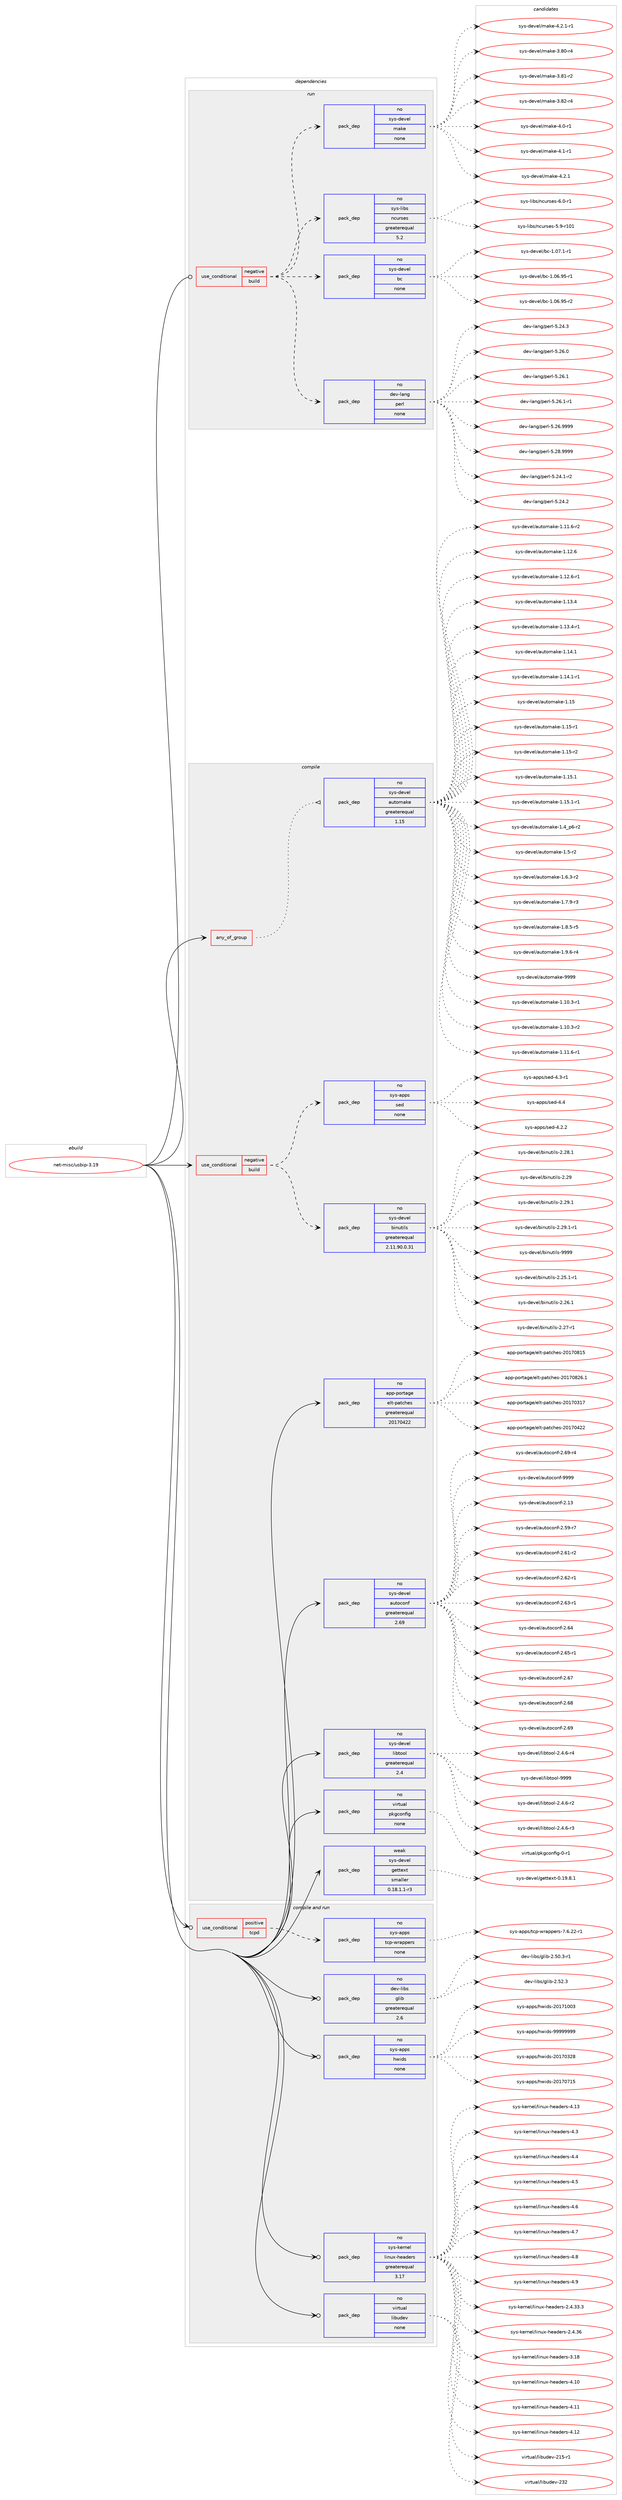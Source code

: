 digraph prolog {

# *************
# Graph options
# *************

newrank=true;
concentrate=true;
compound=true;
graph [rankdir=LR,fontname=Helvetica,fontsize=10,ranksep=1.5];#, ranksep=2.5, nodesep=0.2];
edge  [arrowhead=vee];
node  [fontname=Helvetica,fontsize=10];

# **********
# The ebuild
# **********

subgraph cluster_leftcol {
color=gray;
rank=same;
label=<<i>ebuild</i>>;
id [label="net-misc/usbip-3.19", color=red, width=4, href="../net-misc/usbip-3.19.svg"];
}

# ****************
# The dependencies
# ****************

subgraph cluster_midcol {
color=gray;
label=<<i>dependencies</i>>;
subgraph cluster_compile {
fillcolor="#eeeeee";
style=filled;
label=<<i>compile</i>>;
subgraph any7178 {
dependency431626 [label=<<TABLE BORDER="0" CELLBORDER="1" CELLSPACING="0" CELLPADDING="4"><TR><TD CELLPADDING="10">any_of_group</TD></TR></TABLE>>, shape=none, color=red];subgraph pack317491 {
dependency431627 [label=<<TABLE BORDER="0" CELLBORDER="1" CELLSPACING="0" CELLPADDING="4" WIDTH="220"><TR><TD ROWSPAN="6" CELLPADDING="30">pack_dep</TD></TR><TR><TD WIDTH="110">no</TD></TR><TR><TD>sys-devel</TD></TR><TR><TD>automake</TD></TR><TR><TD>greaterequal</TD></TR><TR><TD>1.15</TD></TR></TABLE>>, shape=none, color=blue];
}
dependency431626:e -> dependency431627:w [weight=20,style="dotted",arrowhead="oinv"];
}
id:e -> dependency431626:w [weight=20,style="solid",arrowhead="vee"];
subgraph cond106726 {
dependency431628 [label=<<TABLE BORDER="0" CELLBORDER="1" CELLSPACING="0" CELLPADDING="4"><TR><TD ROWSPAN="3" CELLPADDING="10">use_conditional</TD></TR><TR><TD>negative</TD></TR><TR><TD>build</TD></TR></TABLE>>, shape=none, color=red];
subgraph pack317492 {
dependency431629 [label=<<TABLE BORDER="0" CELLBORDER="1" CELLSPACING="0" CELLPADDING="4" WIDTH="220"><TR><TD ROWSPAN="6" CELLPADDING="30">pack_dep</TD></TR><TR><TD WIDTH="110">no</TD></TR><TR><TD>sys-apps</TD></TR><TR><TD>sed</TD></TR><TR><TD>none</TD></TR><TR><TD></TD></TR></TABLE>>, shape=none, color=blue];
}
dependency431628:e -> dependency431629:w [weight=20,style="dashed",arrowhead="vee"];
subgraph pack317493 {
dependency431630 [label=<<TABLE BORDER="0" CELLBORDER="1" CELLSPACING="0" CELLPADDING="4" WIDTH="220"><TR><TD ROWSPAN="6" CELLPADDING="30">pack_dep</TD></TR><TR><TD WIDTH="110">no</TD></TR><TR><TD>sys-devel</TD></TR><TR><TD>binutils</TD></TR><TR><TD>greaterequal</TD></TR><TR><TD>2.11.90.0.31</TD></TR></TABLE>>, shape=none, color=blue];
}
dependency431628:e -> dependency431630:w [weight=20,style="dashed",arrowhead="vee"];
}
id:e -> dependency431628:w [weight=20,style="solid",arrowhead="vee"];
subgraph pack317494 {
dependency431631 [label=<<TABLE BORDER="0" CELLBORDER="1" CELLSPACING="0" CELLPADDING="4" WIDTH="220"><TR><TD ROWSPAN="6" CELLPADDING="30">pack_dep</TD></TR><TR><TD WIDTH="110">no</TD></TR><TR><TD>app-portage</TD></TR><TR><TD>elt-patches</TD></TR><TR><TD>greaterequal</TD></TR><TR><TD>20170422</TD></TR></TABLE>>, shape=none, color=blue];
}
id:e -> dependency431631:w [weight=20,style="solid",arrowhead="vee"];
subgraph pack317495 {
dependency431632 [label=<<TABLE BORDER="0" CELLBORDER="1" CELLSPACING="0" CELLPADDING="4" WIDTH="220"><TR><TD ROWSPAN="6" CELLPADDING="30">pack_dep</TD></TR><TR><TD WIDTH="110">no</TD></TR><TR><TD>sys-devel</TD></TR><TR><TD>autoconf</TD></TR><TR><TD>greaterequal</TD></TR><TR><TD>2.69</TD></TR></TABLE>>, shape=none, color=blue];
}
id:e -> dependency431632:w [weight=20,style="solid",arrowhead="vee"];
subgraph pack317496 {
dependency431633 [label=<<TABLE BORDER="0" CELLBORDER="1" CELLSPACING="0" CELLPADDING="4" WIDTH="220"><TR><TD ROWSPAN="6" CELLPADDING="30">pack_dep</TD></TR><TR><TD WIDTH="110">no</TD></TR><TR><TD>sys-devel</TD></TR><TR><TD>libtool</TD></TR><TR><TD>greaterequal</TD></TR><TR><TD>2.4</TD></TR></TABLE>>, shape=none, color=blue];
}
id:e -> dependency431633:w [weight=20,style="solid",arrowhead="vee"];
subgraph pack317497 {
dependency431634 [label=<<TABLE BORDER="0" CELLBORDER="1" CELLSPACING="0" CELLPADDING="4" WIDTH="220"><TR><TD ROWSPAN="6" CELLPADDING="30">pack_dep</TD></TR><TR><TD WIDTH="110">no</TD></TR><TR><TD>virtual</TD></TR><TR><TD>pkgconfig</TD></TR><TR><TD>none</TD></TR><TR><TD></TD></TR></TABLE>>, shape=none, color=blue];
}
id:e -> dependency431634:w [weight=20,style="solid",arrowhead="vee"];
subgraph pack317498 {
dependency431635 [label=<<TABLE BORDER="0" CELLBORDER="1" CELLSPACING="0" CELLPADDING="4" WIDTH="220"><TR><TD ROWSPAN="6" CELLPADDING="30">pack_dep</TD></TR><TR><TD WIDTH="110">weak</TD></TR><TR><TD>sys-devel</TD></TR><TR><TD>gettext</TD></TR><TR><TD>smaller</TD></TR><TR><TD>0.18.1.1-r3</TD></TR></TABLE>>, shape=none, color=blue];
}
id:e -> dependency431635:w [weight=20,style="solid",arrowhead="vee"];
}
subgraph cluster_compileandrun {
fillcolor="#eeeeee";
style=filled;
label=<<i>compile and run</i>>;
subgraph cond106727 {
dependency431636 [label=<<TABLE BORDER="0" CELLBORDER="1" CELLSPACING="0" CELLPADDING="4"><TR><TD ROWSPAN="3" CELLPADDING="10">use_conditional</TD></TR><TR><TD>positive</TD></TR><TR><TD>tcpd</TD></TR></TABLE>>, shape=none, color=red];
subgraph pack317499 {
dependency431637 [label=<<TABLE BORDER="0" CELLBORDER="1" CELLSPACING="0" CELLPADDING="4" WIDTH="220"><TR><TD ROWSPAN="6" CELLPADDING="30">pack_dep</TD></TR><TR><TD WIDTH="110">no</TD></TR><TR><TD>sys-apps</TD></TR><TR><TD>tcp-wrappers</TD></TR><TR><TD>none</TD></TR><TR><TD></TD></TR></TABLE>>, shape=none, color=blue];
}
dependency431636:e -> dependency431637:w [weight=20,style="dashed",arrowhead="vee"];
}
id:e -> dependency431636:w [weight=20,style="solid",arrowhead="odotvee"];
subgraph pack317500 {
dependency431638 [label=<<TABLE BORDER="0" CELLBORDER="1" CELLSPACING="0" CELLPADDING="4" WIDTH="220"><TR><TD ROWSPAN="6" CELLPADDING="30">pack_dep</TD></TR><TR><TD WIDTH="110">no</TD></TR><TR><TD>dev-libs</TD></TR><TR><TD>glib</TD></TR><TR><TD>greaterequal</TD></TR><TR><TD>2.6</TD></TR></TABLE>>, shape=none, color=blue];
}
id:e -> dependency431638:w [weight=20,style="solid",arrowhead="odotvee"];
subgraph pack317501 {
dependency431639 [label=<<TABLE BORDER="0" CELLBORDER="1" CELLSPACING="0" CELLPADDING="4" WIDTH="220"><TR><TD ROWSPAN="6" CELLPADDING="30">pack_dep</TD></TR><TR><TD WIDTH="110">no</TD></TR><TR><TD>sys-apps</TD></TR><TR><TD>hwids</TD></TR><TR><TD>none</TD></TR><TR><TD></TD></TR></TABLE>>, shape=none, color=blue];
}
id:e -> dependency431639:w [weight=20,style="solid",arrowhead="odotvee"];
subgraph pack317502 {
dependency431640 [label=<<TABLE BORDER="0" CELLBORDER="1" CELLSPACING="0" CELLPADDING="4" WIDTH="220"><TR><TD ROWSPAN="6" CELLPADDING="30">pack_dep</TD></TR><TR><TD WIDTH="110">no</TD></TR><TR><TD>sys-kernel</TD></TR><TR><TD>linux-headers</TD></TR><TR><TD>greaterequal</TD></TR><TR><TD>3.17</TD></TR></TABLE>>, shape=none, color=blue];
}
id:e -> dependency431640:w [weight=20,style="solid",arrowhead="odotvee"];
subgraph pack317503 {
dependency431641 [label=<<TABLE BORDER="0" CELLBORDER="1" CELLSPACING="0" CELLPADDING="4" WIDTH="220"><TR><TD ROWSPAN="6" CELLPADDING="30">pack_dep</TD></TR><TR><TD WIDTH="110">no</TD></TR><TR><TD>virtual</TD></TR><TR><TD>libudev</TD></TR><TR><TD>none</TD></TR><TR><TD></TD></TR></TABLE>>, shape=none, color=blue];
}
id:e -> dependency431641:w [weight=20,style="solid",arrowhead="odotvee"];
}
subgraph cluster_run {
fillcolor="#eeeeee";
style=filled;
label=<<i>run</i>>;
subgraph cond106728 {
dependency431642 [label=<<TABLE BORDER="0" CELLBORDER="1" CELLSPACING="0" CELLPADDING="4"><TR><TD ROWSPAN="3" CELLPADDING="10">use_conditional</TD></TR><TR><TD>negative</TD></TR><TR><TD>build</TD></TR></TABLE>>, shape=none, color=red];
subgraph pack317504 {
dependency431643 [label=<<TABLE BORDER="0" CELLBORDER="1" CELLSPACING="0" CELLPADDING="4" WIDTH="220"><TR><TD ROWSPAN="6" CELLPADDING="30">pack_dep</TD></TR><TR><TD WIDTH="110">no</TD></TR><TR><TD>sys-libs</TD></TR><TR><TD>ncurses</TD></TR><TR><TD>greaterequal</TD></TR><TR><TD>5.2</TD></TR></TABLE>>, shape=none, color=blue];
}
dependency431642:e -> dependency431643:w [weight=20,style="dashed",arrowhead="vee"];
subgraph pack317505 {
dependency431644 [label=<<TABLE BORDER="0" CELLBORDER="1" CELLSPACING="0" CELLPADDING="4" WIDTH="220"><TR><TD ROWSPAN="6" CELLPADDING="30">pack_dep</TD></TR><TR><TD WIDTH="110">no</TD></TR><TR><TD>sys-devel</TD></TR><TR><TD>make</TD></TR><TR><TD>none</TD></TR><TR><TD></TD></TR></TABLE>>, shape=none, color=blue];
}
dependency431642:e -> dependency431644:w [weight=20,style="dashed",arrowhead="vee"];
subgraph pack317506 {
dependency431645 [label=<<TABLE BORDER="0" CELLBORDER="1" CELLSPACING="0" CELLPADDING="4" WIDTH="220"><TR><TD ROWSPAN="6" CELLPADDING="30">pack_dep</TD></TR><TR><TD WIDTH="110">no</TD></TR><TR><TD>dev-lang</TD></TR><TR><TD>perl</TD></TR><TR><TD>none</TD></TR><TR><TD></TD></TR></TABLE>>, shape=none, color=blue];
}
dependency431642:e -> dependency431645:w [weight=20,style="dashed",arrowhead="vee"];
subgraph pack317507 {
dependency431646 [label=<<TABLE BORDER="0" CELLBORDER="1" CELLSPACING="0" CELLPADDING="4" WIDTH="220"><TR><TD ROWSPAN="6" CELLPADDING="30">pack_dep</TD></TR><TR><TD WIDTH="110">no</TD></TR><TR><TD>sys-devel</TD></TR><TR><TD>bc</TD></TR><TR><TD>none</TD></TR><TR><TD></TD></TR></TABLE>>, shape=none, color=blue];
}
dependency431642:e -> dependency431646:w [weight=20,style="dashed",arrowhead="vee"];
}
id:e -> dependency431642:w [weight=20,style="solid",arrowhead="odot"];
}
}

# **************
# The candidates
# **************

subgraph cluster_choices {
rank=same;
color=gray;
label=<<i>candidates</i>>;

subgraph choice317491 {
color=black;
nodesep=1;
choice11512111545100101118101108479711711611110997107101454946494846514511449 [label="sys-devel/automake-1.10.3-r1", color=red, width=4,href="../sys-devel/automake-1.10.3-r1.svg"];
choice11512111545100101118101108479711711611110997107101454946494846514511450 [label="sys-devel/automake-1.10.3-r2", color=red, width=4,href="../sys-devel/automake-1.10.3-r2.svg"];
choice11512111545100101118101108479711711611110997107101454946494946544511449 [label="sys-devel/automake-1.11.6-r1", color=red, width=4,href="../sys-devel/automake-1.11.6-r1.svg"];
choice11512111545100101118101108479711711611110997107101454946494946544511450 [label="sys-devel/automake-1.11.6-r2", color=red, width=4,href="../sys-devel/automake-1.11.6-r2.svg"];
choice1151211154510010111810110847971171161111099710710145494649504654 [label="sys-devel/automake-1.12.6", color=red, width=4,href="../sys-devel/automake-1.12.6.svg"];
choice11512111545100101118101108479711711611110997107101454946495046544511449 [label="sys-devel/automake-1.12.6-r1", color=red, width=4,href="../sys-devel/automake-1.12.6-r1.svg"];
choice1151211154510010111810110847971171161111099710710145494649514652 [label="sys-devel/automake-1.13.4", color=red, width=4,href="../sys-devel/automake-1.13.4.svg"];
choice11512111545100101118101108479711711611110997107101454946495146524511449 [label="sys-devel/automake-1.13.4-r1", color=red, width=4,href="../sys-devel/automake-1.13.4-r1.svg"];
choice1151211154510010111810110847971171161111099710710145494649524649 [label="sys-devel/automake-1.14.1", color=red, width=4,href="../sys-devel/automake-1.14.1.svg"];
choice11512111545100101118101108479711711611110997107101454946495246494511449 [label="sys-devel/automake-1.14.1-r1", color=red, width=4,href="../sys-devel/automake-1.14.1-r1.svg"];
choice115121115451001011181011084797117116111109971071014549464953 [label="sys-devel/automake-1.15", color=red, width=4,href="../sys-devel/automake-1.15.svg"];
choice1151211154510010111810110847971171161111099710710145494649534511449 [label="sys-devel/automake-1.15-r1", color=red, width=4,href="../sys-devel/automake-1.15-r1.svg"];
choice1151211154510010111810110847971171161111099710710145494649534511450 [label="sys-devel/automake-1.15-r2", color=red, width=4,href="../sys-devel/automake-1.15-r2.svg"];
choice1151211154510010111810110847971171161111099710710145494649534649 [label="sys-devel/automake-1.15.1", color=red, width=4,href="../sys-devel/automake-1.15.1.svg"];
choice11512111545100101118101108479711711611110997107101454946495346494511449 [label="sys-devel/automake-1.15.1-r1", color=red, width=4,href="../sys-devel/automake-1.15.1-r1.svg"];
choice115121115451001011181011084797117116111109971071014549465295112544511450 [label="sys-devel/automake-1.4_p6-r2", color=red, width=4,href="../sys-devel/automake-1.4_p6-r2.svg"];
choice11512111545100101118101108479711711611110997107101454946534511450 [label="sys-devel/automake-1.5-r2", color=red, width=4,href="../sys-devel/automake-1.5-r2.svg"];
choice115121115451001011181011084797117116111109971071014549465446514511450 [label="sys-devel/automake-1.6.3-r2", color=red, width=4,href="../sys-devel/automake-1.6.3-r2.svg"];
choice115121115451001011181011084797117116111109971071014549465546574511451 [label="sys-devel/automake-1.7.9-r3", color=red, width=4,href="../sys-devel/automake-1.7.9-r3.svg"];
choice115121115451001011181011084797117116111109971071014549465646534511453 [label="sys-devel/automake-1.8.5-r5", color=red, width=4,href="../sys-devel/automake-1.8.5-r5.svg"];
choice115121115451001011181011084797117116111109971071014549465746544511452 [label="sys-devel/automake-1.9.6-r4", color=red, width=4,href="../sys-devel/automake-1.9.6-r4.svg"];
choice115121115451001011181011084797117116111109971071014557575757 [label="sys-devel/automake-9999", color=red, width=4,href="../sys-devel/automake-9999.svg"];
dependency431627:e -> choice11512111545100101118101108479711711611110997107101454946494846514511449:w [style=dotted,weight="100"];
dependency431627:e -> choice11512111545100101118101108479711711611110997107101454946494846514511450:w [style=dotted,weight="100"];
dependency431627:e -> choice11512111545100101118101108479711711611110997107101454946494946544511449:w [style=dotted,weight="100"];
dependency431627:e -> choice11512111545100101118101108479711711611110997107101454946494946544511450:w [style=dotted,weight="100"];
dependency431627:e -> choice1151211154510010111810110847971171161111099710710145494649504654:w [style=dotted,weight="100"];
dependency431627:e -> choice11512111545100101118101108479711711611110997107101454946495046544511449:w [style=dotted,weight="100"];
dependency431627:e -> choice1151211154510010111810110847971171161111099710710145494649514652:w [style=dotted,weight="100"];
dependency431627:e -> choice11512111545100101118101108479711711611110997107101454946495146524511449:w [style=dotted,weight="100"];
dependency431627:e -> choice1151211154510010111810110847971171161111099710710145494649524649:w [style=dotted,weight="100"];
dependency431627:e -> choice11512111545100101118101108479711711611110997107101454946495246494511449:w [style=dotted,weight="100"];
dependency431627:e -> choice115121115451001011181011084797117116111109971071014549464953:w [style=dotted,weight="100"];
dependency431627:e -> choice1151211154510010111810110847971171161111099710710145494649534511449:w [style=dotted,weight="100"];
dependency431627:e -> choice1151211154510010111810110847971171161111099710710145494649534511450:w [style=dotted,weight="100"];
dependency431627:e -> choice1151211154510010111810110847971171161111099710710145494649534649:w [style=dotted,weight="100"];
dependency431627:e -> choice11512111545100101118101108479711711611110997107101454946495346494511449:w [style=dotted,weight="100"];
dependency431627:e -> choice115121115451001011181011084797117116111109971071014549465295112544511450:w [style=dotted,weight="100"];
dependency431627:e -> choice11512111545100101118101108479711711611110997107101454946534511450:w [style=dotted,weight="100"];
dependency431627:e -> choice115121115451001011181011084797117116111109971071014549465446514511450:w [style=dotted,weight="100"];
dependency431627:e -> choice115121115451001011181011084797117116111109971071014549465546574511451:w [style=dotted,weight="100"];
dependency431627:e -> choice115121115451001011181011084797117116111109971071014549465646534511453:w [style=dotted,weight="100"];
dependency431627:e -> choice115121115451001011181011084797117116111109971071014549465746544511452:w [style=dotted,weight="100"];
dependency431627:e -> choice115121115451001011181011084797117116111109971071014557575757:w [style=dotted,weight="100"];
}
subgraph choice317492 {
color=black;
nodesep=1;
choice115121115459711211211547115101100455246504650 [label="sys-apps/sed-4.2.2", color=red, width=4,href="../sys-apps/sed-4.2.2.svg"];
choice115121115459711211211547115101100455246514511449 [label="sys-apps/sed-4.3-r1", color=red, width=4,href="../sys-apps/sed-4.3-r1.svg"];
choice11512111545971121121154711510110045524652 [label="sys-apps/sed-4.4", color=red, width=4,href="../sys-apps/sed-4.4.svg"];
dependency431629:e -> choice115121115459711211211547115101100455246504650:w [style=dotted,weight="100"];
dependency431629:e -> choice115121115459711211211547115101100455246514511449:w [style=dotted,weight="100"];
dependency431629:e -> choice11512111545971121121154711510110045524652:w [style=dotted,weight="100"];
}
subgraph choice317493 {
color=black;
nodesep=1;
choice115121115451001011181011084798105110117116105108115455046505346494511449 [label="sys-devel/binutils-2.25.1-r1", color=red, width=4,href="../sys-devel/binutils-2.25.1-r1.svg"];
choice11512111545100101118101108479810511011711610510811545504650544649 [label="sys-devel/binutils-2.26.1", color=red, width=4,href="../sys-devel/binutils-2.26.1.svg"];
choice11512111545100101118101108479810511011711610510811545504650554511449 [label="sys-devel/binutils-2.27-r1", color=red, width=4,href="../sys-devel/binutils-2.27-r1.svg"];
choice11512111545100101118101108479810511011711610510811545504650564649 [label="sys-devel/binutils-2.28.1", color=red, width=4,href="../sys-devel/binutils-2.28.1.svg"];
choice1151211154510010111810110847981051101171161051081154550465057 [label="sys-devel/binutils-2.29", color=red, width=4,href="../sys-devel/binutils-2.29.svg"];
choice11512111545100101118101108479810511011711610510811545504650574649 [label="sys-devel/binutils-2.29.1", color=red, width=4,href="../sys-devel/binutils-2.29.1.svg"];
choice115121115451001011181011084798105110117116105108115455046505746494511449 [label="sys-devel/binutils-2.29.1-r1", color=red, width=4,href="../sys-devel/binutils-2.29.1-r1.svg"];
choice1151211154510010111810110847981051101171161051081154557575757 [label="sys-devel/binutils-9999", color=red, width=4,href="../sys-devel/binutils-9999.svg"];
dependency431630:e -> choice115121115451001011181011084798105110117116105108115455046505346494511449:w [style=dotted,weight="100"];
dependency431630:e -> choice11512111545100101118101108479810511011711610510811545504650544649:w [style=dotted,weight="100"];
dependency431630:e -> choice11512111545100101118101108479810511011711610510811545504650554511449:w [style=dotted,weight="100"];
dependency431630:e -> choice11512111545100101118101108479810511011711610510811545504650564649:w [style=dotted,weight="100"];
dependency431630:e -> choice1151211154510010111810110847981051101171161051081154550465057:w [style=dotted,weight="100"];
dependency431630:e -> choice11512111545100101118101108479810511011711610510811545504650574649:w [style=dotted,weight="100"];
dependency431630:e -> choice115121115451001011181011084798105110117116105108115455046505746494511449:w [style=dotted,weight="100"];
dependency431630:e -> choice1151211154510010111810110847981051101171161051081154557575757:w [style=dotted,weight="100"];
}
subgraph choice317494 {
color=black;
nodesep=1;
choice97112112451121111141169710310147101108116451129711699104101115455048495548514955 [label="app-portage/elt-patches-20170317", color=red, width=4,href="../app-portage/elt-patches-20170317.svg"];
choice97112112451121111141169710310147101108116451129711699104101115455048495548525050 [label="app-portage/elt-patches-20170422", color=red, width=4,href="../app-portage/elt-patches-20170422.svg"];
choice97112112451121111141169710310147101108116451129711699104101115455048495548564953 [label="app-portage/elt-patches-20170815", color=red, width=4,href="../app-portage/elt-patches-20170815.svg"];
choice971121124511211111411697103101471011081164511297116991041011154550484955485650544649 [label="app-portage/elt-patches-20170826.1", color=red, width=4,href="../app-portage/elt-patches-20170826.1.svg"];
dependency431631:e -> choice97112112451121111141169710310147101108116451129711699104101115455048495548514955:w [style=dotted,weight="100"];
dependency431631:e -> choice97112112451121111141169710310147101108116451129711699104101115455048495548525050:w [style=dotted,weight="100"];
dependency431631:e -> choice97112112451121111141169710310147101108116451129711699104101115455048495548564953:w [style=dotted,weight="100"];
dependency431631:e -> choice971121124511211111411697103101471011081164511297116991041011154550484955485650544649:w [style=dotted,weight="100"];
}
subgraph choice317495 {
color=black;
nodesep=1;
choice115121115451001011181011084797117116111991111101024550464951 [label="sys-devel/autoconf-2.13", color=red, width=4,href="../sys-devel/autoconf-2.13.svg"];
choice1151211154510010111810110847971171161119911111010245504653574511455 [label="sys-devel/autoconf-2.59-r7", color=red, width=4,href="../sys-devel/autoconf-2.59-r7.svg"];
choice1151211154510010111810110847971171161119911111010245504654494511450 [label="sys-devel/autoconf-2.61-r2", color=red, width=4,href="../sys-devel/autoconf-2.61-r2.svg"];
choice1151211154510010111810110847971171161119911111010245504654504511449 [label="sys-devel/autoconf-2.62-r1", color=red, width=4,href="../sys-devel/autoconf-2.62-r1.svg"];
choice1151211154510010111810110847971171161119911111010245504654514511449 [label="sys-devel/autoconf-2.63-r1", color=red, width=4,href="../sys-devel/autoconf-2.63-r1.svg"];
choice115121115451001011181011084797117116111991111101024550465452 [label="sys-devel/autoconf-2.64", color=red, width=4,href="../sys-devel/autoconf-2.64.svg"];
choice1151211154510010111810110847971171161119911111010245504654534511449 [label="sys-devel/autoconf-2.65-r1", color=red, width=4,href="../sys-devel/autoconf-2.65-r1.svg"];
choice115121115451001011181011084797117116111991111101024550465455 [label="sys-devel/autoconf-2.67", color=red, width=4,href="../sys-devel/autoconf-2.67.svg"];
choice115121115451001011181011084797117116111991111101024550465456 [label="sys-devel/autoconf-2.68", color=red, width=4,href="../sys-devel/autoconf-2.68.svg"];
choice115121115451001011181011084797117116111991111101024550465457 [label="sys-devel/autoconf-2.69", color=red, width=4,href="../sys-devel/autoconf-2.69.svg"];
choice1151211154510010111810110847971171161119911111010245504654574511452 [label="sys-devel/autoconf-2.69-r4", color=red, width=4,href="../sys-devel/autoconf-2.69-r4.svg"];
choice115121115451001011181011084797117116111991111101024557575757 [label="sys-devel/autoconf-9999", color=red, width=4,href="../sys-devel/autoconf-9999.svg"];
dependency431632:e -> choice115121115451001011181011084797117116111991111101024550464951:w [style=dotted,weight="100"];
dependency431632:e -> choice1151211154510010111810110847971171161119911111010245504653574511455:w [style=dotted,weight="100"];
dependency431632:e -> choice1151211154510010111810110847971171161119911111010245504654494511450:w [style=dotted,weight="100"];
dependency431632:e -> choice1151211154510010111810110847971171161119911111010245504654504511449:w [style=dotted,weight="100"];
dependency431632:e -> choice1151211154510010111810110847971171161119911111010245504654514511449:w [style=dotted,weight="100"];
dependency431632:e -> choice115121115451001011181011084797117116111991111101024550465452:w [style=dotted,weight="100"];
dependency431632:e -> choice1151211154510010111810110847971171161119911111010245504654534511449:w [style=dotted,weight="100"];
dependency431632:e -> choice115121115451001011181011084797117116111991111101024550465455:w [style=dotted,weight="100"];
dependency431632:e -> choice115121115451001011181011084797117116111991111101024550465456:w [style=dotted,weight="100"];
dependency431632:e -> choice115121115451001011181011084797117116111991111101024550465457:w [style=dotted,weight="100"];
dependency431632:e -> choice1151211154510010111810110847971171161119911111010245504654574511452:w [style=dotted,weight="100"];
dependency431632:e -> choice115121115451001011181011084797117116111991111101024557575757:w [style=dotted,weight="100"];
}
subgraph choice317496 {
color=black;
nodesep=1;
choice1151211154510010111810110847108105981161111111084550465246544511450 [label="sys-devel/libtool-2.4.6-r2", color=red, width=4,href="../sys-devel/libtool-2.4.6-r2.svg"];
choice1151211154510010111810110847108105981161111111084550465246544511451 [label="sys-devel/libtool-2.4.6-r3", color=red, width=4,href="../sys-devel/libtool-2.4.6-r3.svg"];
choice1151211154510010111810110847108105981161111111084550465246544511452 [label="sys-devel/libtool-2.4.6-r4", color=red, width=4,href="../sys-devel/libtool-2.4.6-r4.svg"];
choice1151211154510010111810110847108105981161111111084557575757 [label="sys-devel/libtool-9999", color=red, width=4,href="../sys-devel/libtool-9999.svg"];
dependency431633:e -> choice1151211154510010111810110847108105981161111111084550465246544511450:w [style=dotted,weight="100"];
dependency431633:e -> choice1151211154510010111810110847108105981161111111084550465246544511451:w [style=dotted,weight="100"];
dependency431633:e -> choice1151211154510010111810110847108105981161111111084550465246544511452:w [style=dotted,weight="100"];
dependency431633:e -> choice1151211154510010111810110847108105981161111111084557575757:w [style=dotted,weight="100"];
}
subgraph choice317497 {
color=black;
nodesep=1;
choice11810511411611797108471121071039911111010210510345484511449 [label="virtual/pkgconfig-0-r1", color=red, width=4,href="../virtual/pkgconfig-0-r1.svg"];
dependency431634:e -> choice11810511411611797108471121071039911111010210510345484511449:w [style=dotted,weight="100"];
}
subgraph choice317498 {
color=black;
nodesep=1;
choice1151211154510010111810110847103101116116101120116454846495746564649 [label="sys-devel/gettext-0.19.8.1", color=red, width=4,href="../sys-devel/gettext-0.19.8.1.svg"];
dependency431635:e -> choice1151211154510010111810110847103101116116101120116454846495746564649:w [style=dotted,weight="100"];
}
subgraph choice317499 {
color=black;
nodesep=1;
choice115121115459711211211547116991124511911497112112101114115455546544650504511449 [label="sys-apps/tcp-wrappers-7.6.22-r1", color=red, width=4,href="../sys-apps/tcp-wrappers-7.6.22-r1.svg"];
dependency431637:e -> choice115121115459711211211547116991124511911497112112101114115455546544650504511449:w [style=dotted,weight="100"];
}
subgraph choice317500 {
color=black;
nodesep=1;
choice10010111845108105981154710310810598455046534846514511449 [label="dev-libs/glib-2.50.3-r1", color=red, width=4,href="../dev-libs/glib-2.50.3-r1.svg"];
choice1001011184510810598115471031081059845504653504651 [label="dev-libs/glib-2.52.3", color=red, width=4,href="../dev-libs/glib-2.52.3.svg"];
dependency431638:e -> choice10010111845108105981154710310810598455046534846514511449:w [style=dotted,weight="100"];
dependency431638:e -> choice1001011184510810598115471031081059845504653504651:w [style=dotted,weight="100"];
}
subgraph choice317501 {
color=black;
nodesep=1;
choice115121115459711211211547104119105100115455048495548515056 [label="sys-apps/hwids-20170328", color=red, width=4,href="../sys-apps/hwids-20170328.svg"];
choice115121115459711211211547104119105100115455048495548554953 [label="sys-apps/hwids-20170715", color=red, width=4,href="../sys-apps/hwids-20170715.svg"];
choice115121115459711211211547104119105100115455048495549484851 [label="sys-apps/hwids-20171003", color=red, width=4,href="../sys-apps/hwids-20171003.svg"];
choice115121115459711211211547104119105100115455757575757575757 [label="sys-apps/hwids-99999999", color=red, width=4,href="../sys-apps/hwids-99999999.svg"];
dependency431639:e -> choice115121115459711211211547104119105100115455048495548515056:w [style=dotted,weight="100"];
dependency431639:e -> choice115121115459711211211547104119105100115455048495548554953:w [style=dotted,weight="100"];
dependency431639:e -> choice115121115459711211211547104119105100115455048495549484851:w [style=dotted,weight="100"];
dependency431639:e -> choice115121115459711211211547104119105100115455757575757575757:w [style=dotted,weight="100"];
}
subgraph choice317502 {
color=black;
nodesep=1;
choice11512111545107101114110101108471081051101171204510410197100101114115455046524651514651 [label="sys-kernel/linux-headers-2.4.33.3", color=red, width=4,href="../sys-kernel/linux-headers-2.4.33.3.svg"];
choice1151211154510710111411010110847108105110117120451041019710010111411545504652465154 [label="sys-kernel/linux-headers-2.4.36", color=red, width=4,href="../sys-kernel/linux-headers-2.4.36.svg"];
choice115121115451071011141101011084710810511011712045104101971001011141154551464956 [label="sys-kernel/linux-headers-3.18", color=red, width=4,href="../sys-kernel/linux-headers-3.18.svg"];
choice115121115451071011141101011084710810511011712045104101971001011141154552464948 [label="sys-kernel/linux-headers-4.10", color=red, width=4,href="../sys-kernel/linux-headers-4.10.svg"];
choice115121115451071011141101011084710810511011712045104101971001011141154552464949 [label="sys-kernel/linux-headers-4.11", color=red, width=4,href="../sys-kernel/linux-headers-4.11.svg"];
choice115121115451071011141101011084710810511011712045104101971001011141154552464950 [label="sys-kernel/linux-headers-4.12", color=red, width=4,href="../sys-kernel/linux-headers-4.12.svg"];
choice115121115451071011141101011084710810511011712045104101971001011141154552464951 [label="sys-kernel/linux-headers-4.13", color=red, width=4,href="../sys-kernel/linux-headers-4.13.svg"];
choice1151211154510710111411010110847108105110117120451041019710010111411545524651 [label="sys-kernel/linux-headers-4.3", color=red, width=4,href="../sys-kernel/linux-headers-4.3.svg"];
choice1151211154510710111411010110847108105110117120451041019710010111411545524652 [label="sys-kernel/linux-headers-4.4", color=red, width=4,href="../sys-kernel/linux-headers-4.4.svg"];
choice1151211154510710111411010110847108105110117120451041019710010111411545524653 [label="sys-kernel/linux-headers-4.5", color=red, width=4,href="../sys-kernel/linux-headers-4.5.svg"];
choice1151211154510710111411010110847108105110117120451041019710010111411545524654 [label="sys-kernel/linux-headers-4.6", color=red, width=4,href="../sys-kernel/linux-headers-4.6.svg"];
choice1151211154510710111411010110847108105110117120451041019710010111411545524655 [label="sys-kernel/linux-headers-4.7", color=red, width=4,href="../sys-kernel/linux-headers-4.7.svg"];
choice1151211154510710111411010110847108105110117120451041019710010111411545524656 [label="sys-kernel/linux-headers-4.8", color=red, width=4,href="../sys-kernel/linux-headers-4.8.svg"];
choice1151211154510710111411010110847108105110117120451041019710010111411545524657 [label="sys-kernel/linux-headers-4.9", color=red, width=4,href="../sys-kernel/linux-headers-4.9.svg"];
dependency431640:e -> choice11512111545107101114110101108471081051101171204510410197100101114115455046524651514651:w [style=dotted,weight="100"];
dependency431640:e -> choice1151211154510710111411010110847108105110117120451041019710010111411545504652465154:w [style=dotted,weight="100"];
dependency431640:e -> choice115121115451071011141101011084710810511011712045104101971001011141154551464956:w [style=dotted,weight="100"];
dependency431640:e -> choice115121115451071011141101011084710810511011712045104101971001011141154552464948:w [style=dotted,weight="100"];
dependency431640:e -> choice115121115451071011141101011084710810511011712045104101971001011141154552464949:w [style=dotted,weight="100"];
dependency431640:e -> choice115121115451071011141101011084710810511011712045104101971001011141154552464950:w [style=dotted,weight="100"];
dependency431640:e -> choice115121115451071011141101011084710810511011712045104101971001011141154552464951:w [style=dotted,weight="100"];
dependency431640:e -> choice1151211154510710111411010110847108105110117120451041019710010111411545524651:w [style=dotted,weight="100"];
dependency431640:e -> choice1151211154510710111411010110847108105110117120451041019710010111411545524652:w [style=dotted,weight="100"];
dependency431640:e -> choice1151211154510710111411010110847108105110117120451041019710010111411545524653:w [style=dotted,weight="100"];
dependency431640:e -> choice1151211154510710111411010110847108105110117120451041019710010111411545524654:w [style=dotted,weight="100"];
dependency431640:e -> choice1151211154510710111411010110847108105110117120451041019710010111411545524655:w [style=dotted,weight="100"];
dependency431640:e -> choice1151211154510710111411010110847108105110117120451041019710010111411545524656:w [style=dotted,weight="100"];
dependency431640:e -> choice1151211154510710111411010110847108105110117120451041019710010111411545524657:w [style=dotted,weight="100"];
}
subgraph choice317503 {
color=black;
nodesep=1;
choice118105114116117971084710810598117100101118455049534511449 [label="virtual/libudev-215-r1", color=red, width=4,href="../virtual/libudev-215-r1.svg"];
choice11810511411611797108471081059811710010111845505150 [label="virtual/libudev-232", color=red, width=4,href="../virtual/libudev-232.svg"];
dependency431641:e -> choice118105114116117971084710810598117100101118455049534511449:w [style=dotted,weight="100"];
dependency431641:e -> choice11810511411611797108471081059811710010111845505150:w [style=dotted,weight="100"];
}
subgraph choice317504 {
color=black;
nodesep=1;
choice115121115451081059811547110991171141151011154553465745114494849 [label="sys-libs/ncurses-5.9-r101", color=red, width=4,href="../sys-libs/ncurses-5.9-r101.svg"];
choice11512111545108105981154711099117114115101115455446484511449 [label="sys-libs/ncurses-6.0-r1", color=red, width=4,href="../sys-libs/ncurses-6.0-r1.svg"];
dependency431643:e -> choice115121115451081059811547110991171141151011154553465745114494849:w [style=dotted,weight="100"];
dependency431643:e -> choice11512111545108105981154711099117114115101115455446484511449:w [style=dotted,weight="100"];
}
subgraph choice317505 {
color=black;
nodesep=1;
choice11512111545100101118101108471099710710145514656484511452 [label="sys-devel/make-3.80-r4", color=red, width=4,href="../sys-devel/make-3.80-r4.svg"];
choice11512111545100101118101108471099710710145514656494511450 [label="sys-devel/make-3.81-r2", color=red, width=4,href="../sys-devel/make-3.81-r2.svg"];
choice11512111545100101118101108471099710710145514656504511452 [label="sys-devel/make-3.82-r4", color=red, width=4,href="../sys-devel/make-3.82-r4.svg"];
choice115121115451001011181011084710997107101455246484511449 [label="sys-devel/make-4.0-r1", color=red, width=4,href="../sys-devel/make-4.0-r1.svg"];
choice115121115451001011181011084710997107101455246494511449 [label="sys-devel/make-4.1-r1", color=red, width=4,href="../sys-devel/make-4.1-r1.svg"];
choice115121115451001011181011084710997107101455246504649 [label="sys-devel/make-4.2.1", color=red, width=4,href="../sys-devel/make-4.2.1.svg"];
choice1151211154510010111810110847109971071014552465046494511449 [label="sys-devel/make-4.2.1-r1", color=red, width=4,href="../sys-devel/make-4.2.1-r1.svg"];
dependency431644:e -> choice11512111545100101118101108471099710710145514656484511452:w [style=dotted,weight="100"];
dependency431644:e -> choice11512111545100101118101108471099710710145514656494511450:w [style=dotted,weight="100"];
dependency431644:e -> choice11512111545100101118101108471099710710145514656504511452:w [style=dotted,weight="100"];
dependency431644:e -> choice115121115451001011181011084710997107101455246484511449:w [style=dotted,weight="100"];
dependency431644:e -> choice115121115451001011181011084710997107101455246494511449:w [style=dotted,weight="100"];
dependency431644:e -> choice115121115451001011181011084710997107101455246504649:w [style=dotted,weight="100"];
dependency431644:e -> choice1151211154510010111810110847109971071014552465046494511449:w [style=dotted,weight="100"];
}
subgraph choice317506 {
color=black;
nodesep=1;
choice100101118451089711010347112101114108455346505246494511450 [label="dev-lang/perl-5.24.1-r2", color=red, width=4,href="../dev-lang/perl-5.24.1-r2.svg"];
choice10010111845108971101034711210111410845534650524650 [label="dev-lang/perl-5.24.2", color=red, width=4,href="../dev-lang/perl-5.24.2.svg"];
choice10010111845108971101034711210111410845534650524651 [label="dev-lang/perl-5.24.3", color=red, width=4,href="../dev-lang/perl-5.24.3.svg"];
choice10010111845108971101034711210111410845534650544648 [label="dev-lang/perl-5.26.0", color=red, width=4,href="../dev-lang/perl-5.26.0.svg"];
choice10010111845108971101034711210111410845534650544649 [label="dev-lang/perl-5.26.1", color=red, width=4,href="../dev-lang/perl-5.26.1.svg"];
choice100101118451089711010347112101114108455346505446494511449 [label="dev-lang/perl-5.26.1-r1", color=red, width=4,href="../dev-lang/perl-5.26.1-r1.svg"];
choice10010111845108971101034711210111410845534650544657575757 [label="dev-lang/perl-5.26.9999", color=red, width=4,href="../dev-lang/perl-5.26.9999.svg"];
choice10010111845108971101034711210111410845534650564657575757 [label="dev-lang/perl-5.28.9999", color=red, width=4,href="../dev-lang/perl-5.28.9999.svg"];
dependency431645:e -> choice100101118451089711010347112101114108455346505246494511450:w [style=dotted,weight="100"];
dependency431645:e -> choice10010111845108971101034711210111410845534650524650:w [style=dotted,weight="100"];
dependency431645:e -> choice10010111845108971101034711210111410845534650524651:w [style=dotted,weight="100"];
dependency431645:e -> choice10010111845108971101034711210111410845534650544648:w [style=dotted,weight="100"];
dependency431645:e -> choice10010111845108971101034711210111410845534650544649:w [style=dotted,weight="100"];
dependency431645:e -> choice100101118451089711010347112101114108455346505446494511449:w [style=dotted,weight="100"];
dependency431645:e -> choice10010111845108971101034711210111410845534650544657575757:w [style=dotted,weight="100"];
dependency431645:e -> choice10010111845108971101034711210111410845534650564657575757:w [style=dotted,weight="100"];
}
subgraph choice317507 {
color=black;
nodesep=1;
choice1151211154510010111810110847989945494648544657534511449 [label="sys-devel/bc-1.06.95-r1", color=red, width=4,href="../sys-devel/bc-1.06.95-r1.svg"];
choice1151211154510010111810110847989945494648544657534511450 [label="sys-devel/bc-1.06.95-r2", color=red, width=4,href="../sys-devel/bc-1.06.95-r2.svg"];
choice11512111545100101118101108479899454946485546494511449 [label="sys-devel/bc-1.07.1-r1", color=red, width=4,href="../sys-devel/bc-1.07.1-r1.svg"];
dependency431646:e -> choice1151211154510010111810110847989945494648544657534511449:w [style=dotted,weight="100"];
dependency431646:e -> choice1151211154510010111810110847989945494648544657534511450:w [style=dotted,weight="100"];
dependency431646:e -> choice11512111545100101118101108479899454946485546494511449:w [style=dotted,weight="100"];
}
}

}
